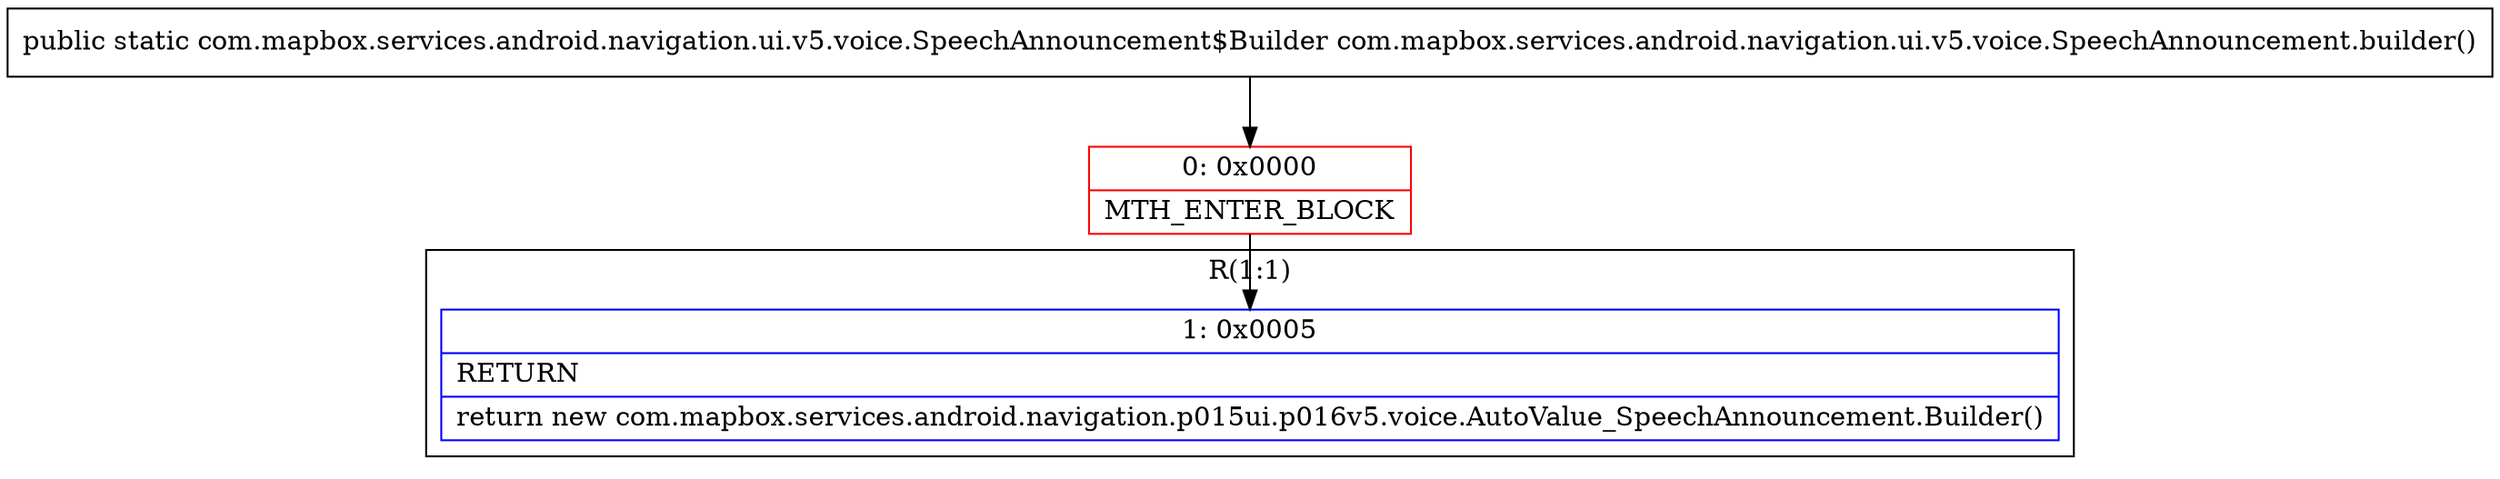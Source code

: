 digraph "CFG forcom.mapbox.services.android.navigation.ui.v5.voice.SpeechAnnouncement.builder()Lcom\/mapbox\/services\/android\/navigation\/ui\/v5\/voice\/SpeechAnnouncement$Builder;" {
subgraph cluster_Region_209663490 {
label = "R(1:1)";
node [shape=record,color=blue];
Node_1 [shape=record,label="{1\:\ 0x0005|RETURN\l|return new com.mapbox.services.android.navigation.p015ui.p016v5.voice.AutoValue_SpeechAnnouncement.Builder()\l}"];
}
Node_0 [shape=record,color=red,label="{0\:\ 0x0000|MTH_ENTER_BLOCK\l}"];
MethodNode[shape=record,label="{public static com.mapbox.services.android.navigation.ui.v5.voice.SpeechAnnouncement$Builder com.mapbox.services.android.navigation.ui.v5.voice.SpeechAnnouncement.builder() }"];
MethodNode -> Node_0;
Node_0 -> Node_1;
}

